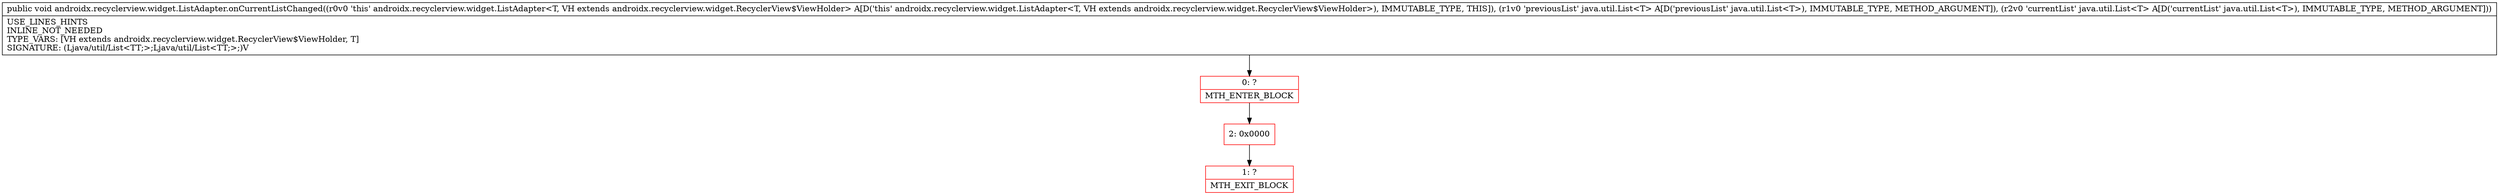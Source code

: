 digraph "CFG forandroidx.recyclerview.widget.ListAdapter.onCurrentListChanged(Ljava\/util\/List;Ljava\/util\/List;)V" {
subgraph cluster_Region_1952854972 {
label = "R(0)";
node [shape=record,color=blue];
}
Node_0 [shape=record,color=red,label="{0\:\ ?|MTH_ENTER_BLOCK\l}"];
Node_2 [shape=record,color=red,label="{2\:\ 0x0000}"];
Node_1 [shape=record,color=red,label="{1\:\ ?|MTH_EXIT_BLOCK\l}"];
MethodNode[shape=record,label="{public void androidx.recyclerview.widget.ListAdapter.onCurrentListChanged((r0v0 'this' androidx.recyclerview.widget.ListAdapter\<T, VH extends androidx.recyclerview.widget.RecyclerView$ViewHolder\> A[D('this' androidx.recyclerview.widget.ListAdapter\<T, VH extends androidx.recyclerview.widget.RecyclerView$ViewHolder\>), IMMUTABLE_TYPE, THIS]), (r1v0 'previousList' java.util.List\<T\> A[D('previousList' java.util.List\<T\>), IMMUTABLE_TYPE, METHOD_ARGUMENT]), (r2v0 'currentList' java.util.List\<T\> A[D('currentList' java.util.List\<T\>), IMMUTABLE_TYPE, METHOD_ARGUMENT]))  | USE_LINES_HINTS\lINLINE_NOT_NEEDED\lTYPE_VARS: [VH extends androidx.recyclerview.widget.RecyclerView$ViewHolder, T]\lSIGNATURE: (Ljava\/util\/List\<TT;\>;Ljava\/util\/List\<TT;\>;)V\l}"];
MethodNode -> Node_0;Node_0 -> Node_2;
Node_2 -> Node_1;
}

